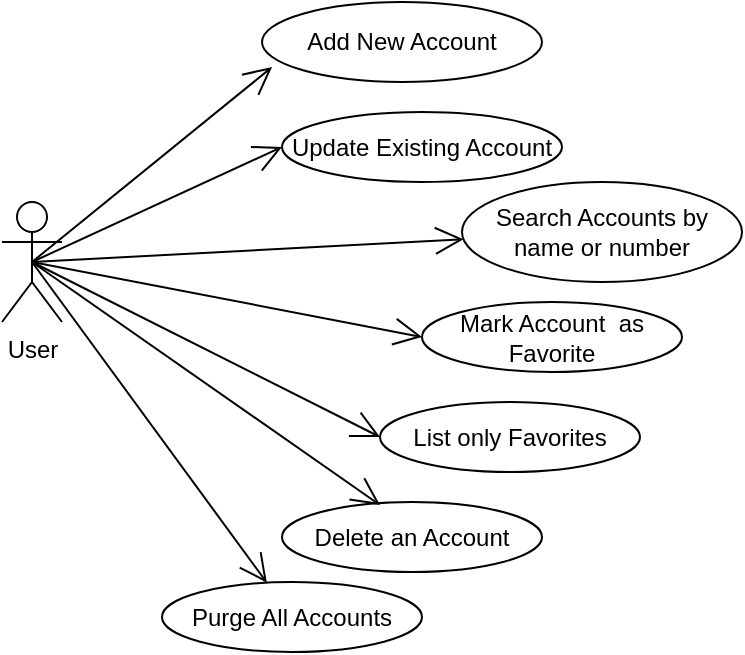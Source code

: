 <mxfile version="21.2.8" type="device">
  <diagram name="Use Cases" id="Mr4dDTdSA0jIhoUL5Pwh">
    <mxGraphModel dx="954" dy="616" grid="1" gridSize="10" guides="1" tooltips="1" connect="1" arrows="1" fold="1" page="1" pageScale="1" pageWidth="827" pageHeight="1169" math="0" shadow="0">
      <root>
        <mxCell id="0" />
        <mxCell id="1" parent="0" />
        <mxCell id="lbWltnLcc8HZXooMZeov-1" value="User" style="shape=umlActor;verticalLabelPosition=bottom;verticalAlign=top;html=1;" vertex="1" parent="1">
          <mxGeometry x="160" y="250" width="30" height="60" as="geometry" />
        </mxCell>
        <mxCell id="lbWltnLcc8HZXooMZeov-2" value="Add New Account" style="ellipse;whiteSpace=wrap;html=1;" vertex="1" parent="1">
          <mxGeometry x="290" y="150" width="140" height="40" as="geometry" />
        </mxCell>
        <mxCell id="lbWltnLcc8HZXooMZeov-3" value="Update Existing Account" style="ellipse;whiteSpace=wrap;html=1;" vertex="1" parent="1">
          <mxGeometry x="300" y="205" width="140" height="35" as="geometry" />
        </mxCell>
        <mxCell id="lbWltnLcc8HZXooMZeov-4" value="Search Accounts by name or number" style="ellipse;whiteSpace=wrap;html=1;" vertex="1" parent="1">
          <mxGeometry x="390" y="240" width="140" height="50" as="geometry" />
        </mxCell>
        <mxCell id="lbWltnLcc8HZXooMZeov-5" value="Mark Account&amp;nbsp; as Favorite" style="ellipse;whiteSpace=wrap;html=1;" vertex="1" parent="1">
          <mxGeometry x="370" y="300" width="130" height="35" as="geometry" />
        </mxCell>
        <mxCell id="lbWltnLcc8HZXooMZeov-6" value="Delete an Account" style="ellipse;whiteSpace=wrap;html=1;" vertex="1" parent="1">
          <mxGeometry x="300" y="400" width="130" height="35" as="geometry" />
        </mxCell>
        <mxCell id="lbWltnLcc8HZXooMZeov-7" value="Purge All Accounts" style="ellipse;whiteSpace=wrap;html=1;" vertex="1" parent="1">
          <mxGeometry x="240" y="440" width="130" height="35" as="geometry" />
        </mxCell>
        <mxCell id="lbWltnLcc8HZXooMZeov-8" value="List only Favorites" style="ellipse;whiteSpace=wrap;html=1;" vertex="1" parent="1">
          <mxGeometry x="349" y="350" width="130" height="35" as="geometry" />
        </mxCell>
        <mxCell id="lbWltnLcc8HZXooMZeov-11" value="" style="endArrow=open;endFill=1;endSize=12;html=1;rounded=0;exitX=0.5;exitY=0.5;exitDx=0;exitDy=0;exitPerimeter=0;entryX=0.036;entryY=0.813;entryDx=0;entryDy=0;entryPerimeter=0;" edge="1" parent="1" source="lbWltnLcc8HZXooMZeov-1" target="lbWltnLcc8HZXooMZeov-2">
          <mxGeometry width="160" relative="1" as="geometry">
            <mxPoint x="50" y="210" as="sourcePoint" />
            <mxPoint x="210" y="210" as="targetPoint" />
          </mxGeometry>
        </mxCell>
        <mxCell id="lbWltnLcc8HZXooMZeov-12" value="" style="endArrow=open;endFill=1;endSize=12;html=1;rounded=0;exitX=0.5;exitY=0.5;exitDx=0;exitDy=0;exitPerimeter=0;entryX=0;entryY=0.5;entryDx=0;entryDy=0;" edge="1" parent="1" source="lbWltnLcc8HZXooMZeov-1" target="lbWltnLcc8HZXooMZeov-3">
          <mxGeometry width="160" relative="1" as="geometry">
            <mxPoint x="185" y="290" as="sourcePoint" />
            <mxPoint x="305" y="193" as="targetPoint" />
          </mxGeometry>
        </mxCell>
        <mxCell id="lbWltnLcc8HZXooMZeov-13" value="" style="endArrow=open;endFill=1;endSize=12;html=1;rounded=0;exitX=0.5;exitY=0.5;exitDx=0;exitDy=0;exitPerimeter=0;" edge="1" parent="1" source="lbWltnLcc8HZXooMZeov-1" target="lbWltnLcc8HZXooMZeov-4">
          <mxGeometry width="160" relative="1" as="geometry">
            <mxPoint x="185" y="290" as="sourcePoint" />
            <mxPoint x="310" y="233" as="targetPoint" />
          </mxGeometry>
        </mxCell>
        <mxCell id="lbWltnLcc8HZXooMZeov-14" value="" style="endArrow=open;endFill=1;endSize=12;html=1;rounded=0;exitX=0.5;exitY=0.5;exitDx=0;exitDy=0;exitPerimeter=0;entryX=0;entryY=0.5;entryDx=0;entryDy=0;" edge="1" parent="1" source="lbWltnLcc8HZXooMZeov-1" target="lbWltnLcc8HZXooMZeov-5">
          <mxGeometry width="160" relative="1" as="geometry">
            <mxPoint x="185" y="290" as="sourcePoint" />
            <mxPoint x="401" y="279" as="targetPoint" />
          </mxGeometry>
        </mxCell>
        <mxCell id="lbWltnLcc8HZXooMZeov-15" value="" style="endArrow=open;endFill=1;endSize=12;html=1;rounded=0;exitX=0.5;exitY=0.5;exitDx=0;exitDy=0;exitPerimeter=0;entryX=0;entryY=0.5;entryDx=0;entryDy=0;" edge="1" parent="1" source="lbWltnLcc8HZXooMZeov-1" target="lbWltnLcc8HZXooMZeov-8">
          <mxGeometry width="160" relative="1" as="geometry">
            <mxPoint x="185" y="290" as="sourcePoint" />
            <mxPoint x="380" y="328" as="targetPoint" />
          </mxGeometry>
        </mxCell>
        <mxCell id="lbWltnLcc8HZXooMZeov-16" value="" style="endArrow=open;endFill=1;endSize=12;html=1;rounded=0;exitX=0.5;exitY=0.5;exitDx=0;exitDy=0;exitPerimeter=0;entryX=0.377;entryY=0.043;entryDx=0;entryDy=0;entryPerimeter=0;" edge="1" parent="1" source="lbWltnLcc8HZXooMZeov-1" target="lbWltnLcc8HZXooMZeov-6">
          <mxGeometry width="160" relative="1" as="geometry">
            <mxPoint x="185" y="290" as="sourcePoint" />
            <mxPoint x="359" y="378" as="targetPoint" />
          </mxGeometry>
        </mxCell>
        <mxCell id="lbWltnLcc8HZXooMZeov-17" value="" style="endArrow=open;endFill=1;endSize=12;html=1;rounded=0;exitX=0.5;exitY=0.5;exitDx=0;exitDy=0;exitPerimeter=0;" edge="1" parent="1" source="lbWltnLcc8HZXooMZeov-1" target="lbWltnLcc8HZXooMZeov-7">
          <mxGeometry width="160" relative="1" as="geometry">
            <mxPoint x="185" y="290" as="sourcePoint" />
            <mxPoint x="300" y="450" as="targetPoint" />
          </mxGeometry>
        </mxCell>
      </root>
    </mxGraphModel>
  </diagram>
</mxfile>
